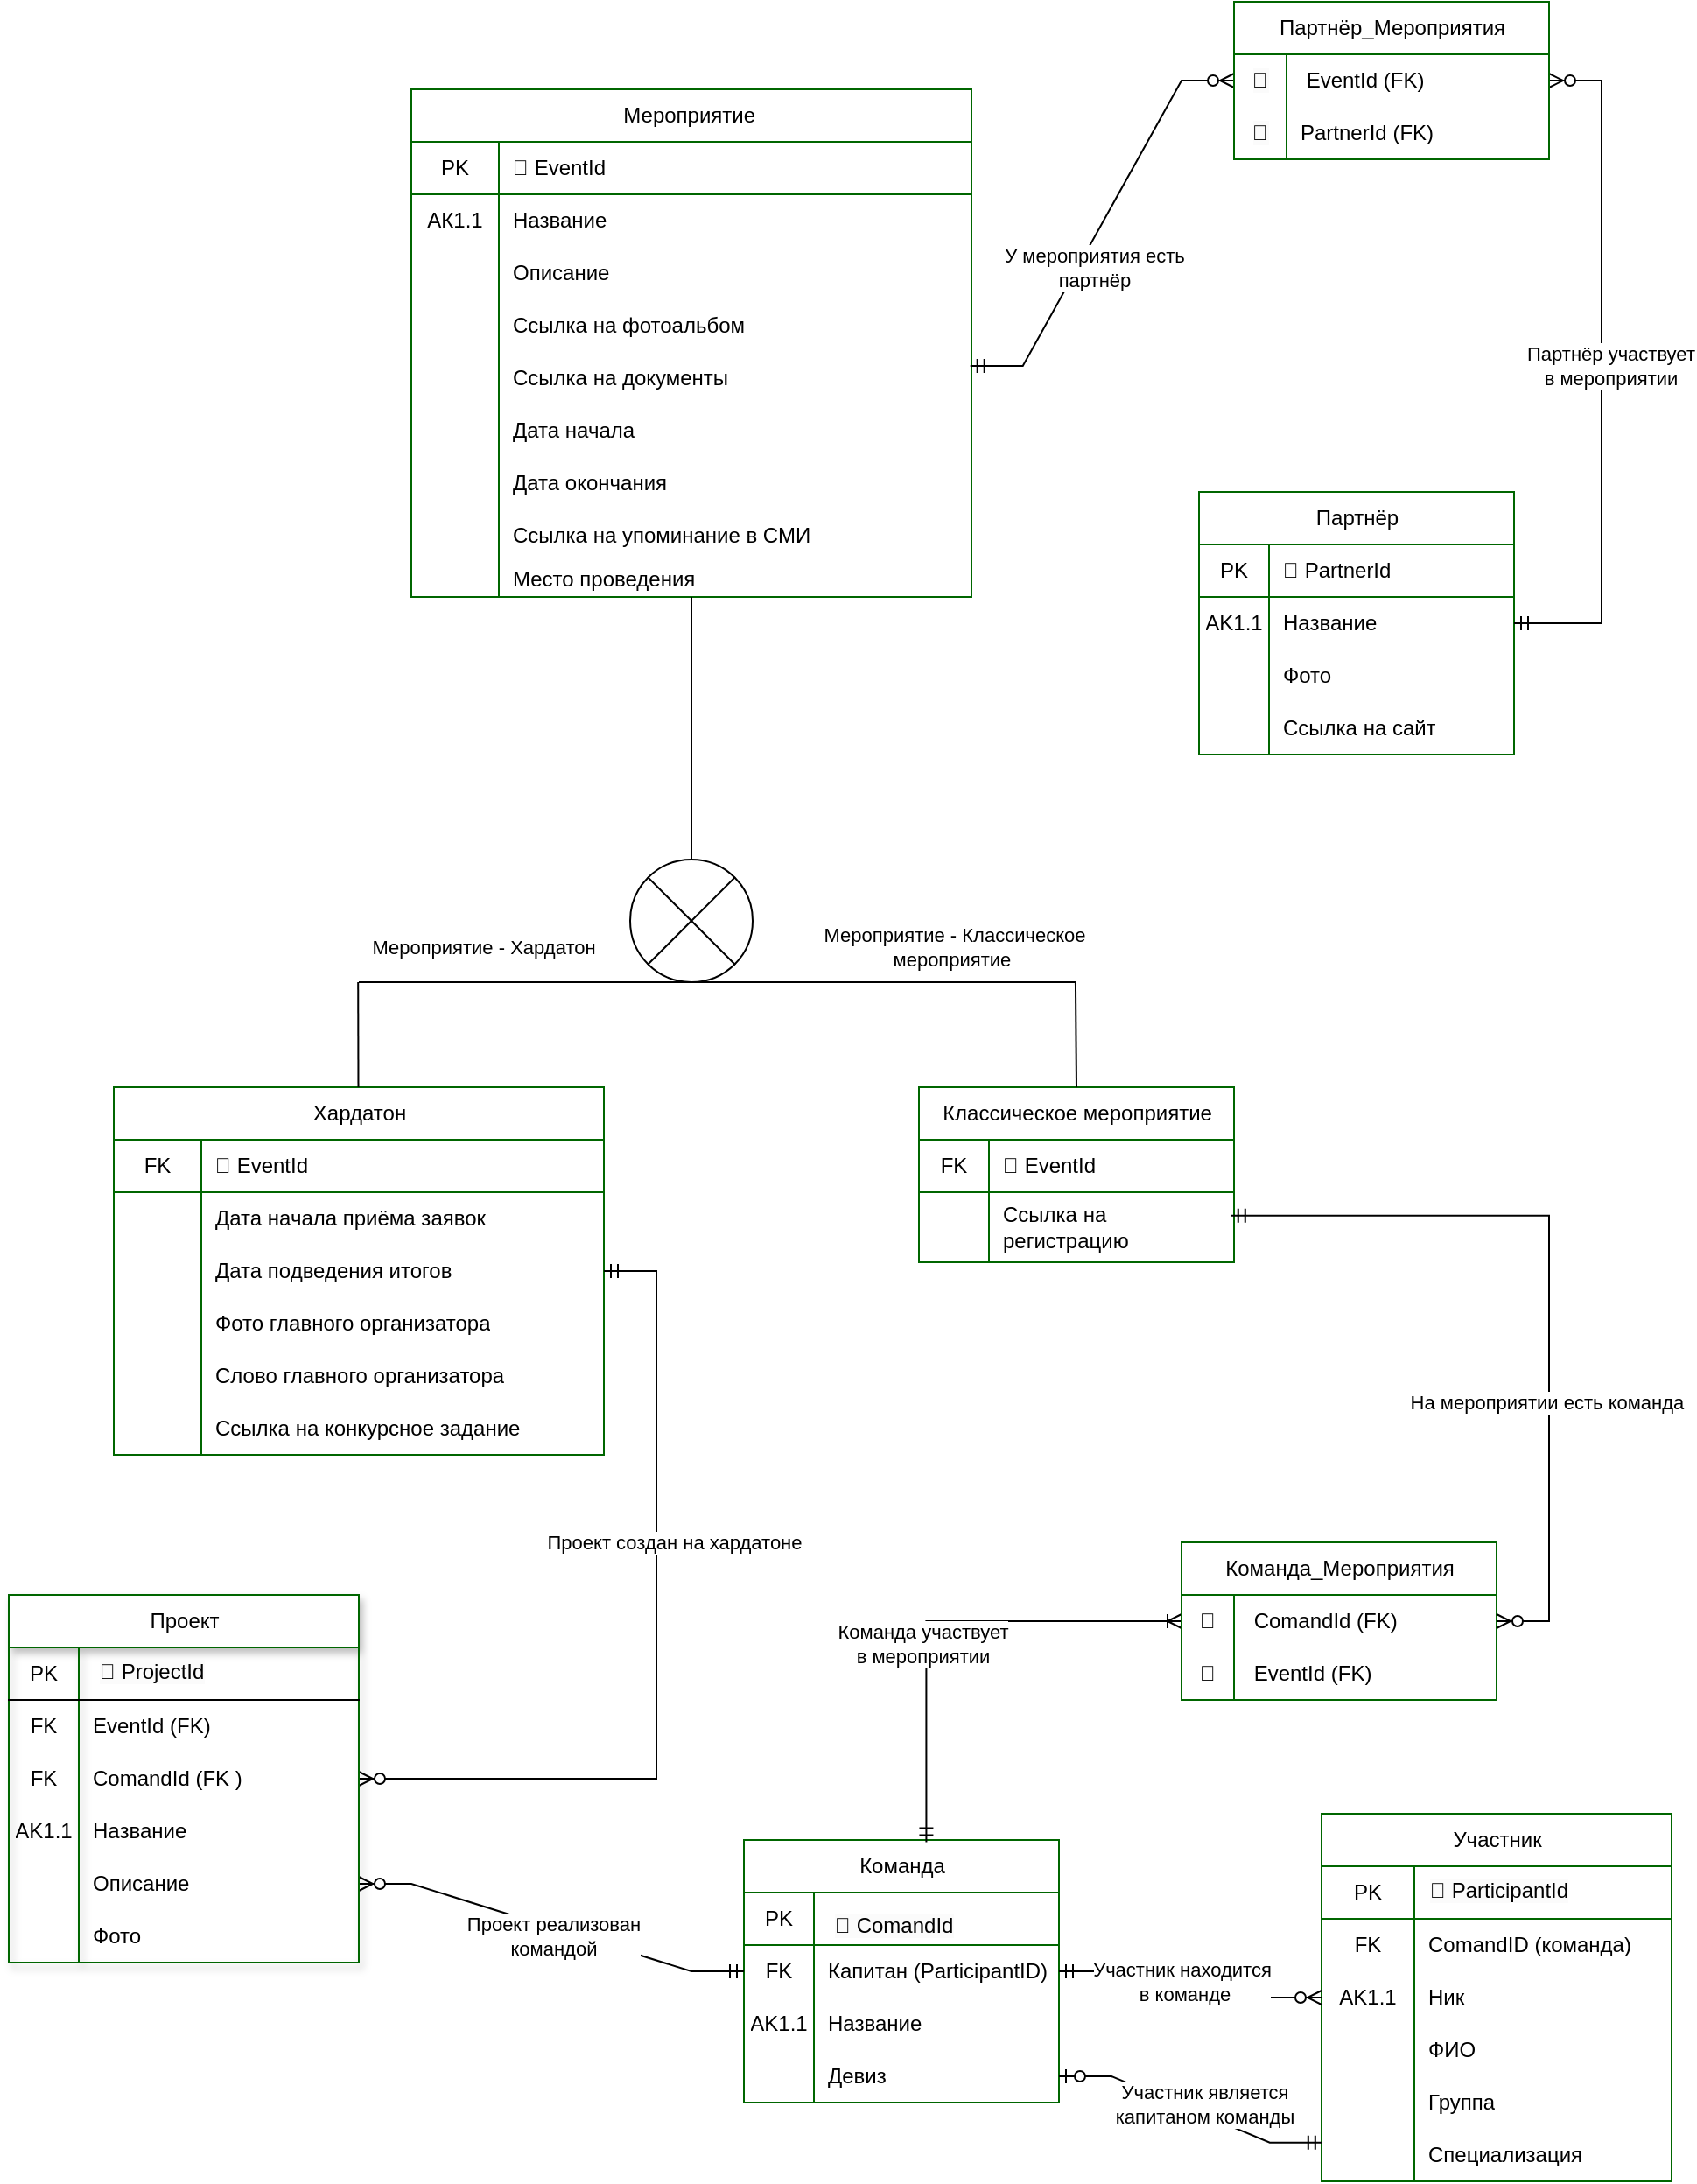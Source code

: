 <mxfile version="22.1.11" type="device">
  <diagram id="aGIFhMdzsM98lvhKbbP2" name="Rel">
    <mxGraphModel dx="1981" dy="1683" grid="1" gridSize="10" guides="1" tooltips="1" connect="1" arrows="1" fold="1" page="1" pageScale="1" pageWidth="827" pageHeight="1169" math="0" shadow="0">
      <root>
        <mxCell id="0" />
        <mxCell id="1" parent="0" />
        <mxCell id="I134rd438eyBnRnEvHKw-1" value="Мероприятие&amp;nbsp;" style="shape=table;startSize=30;container=1;collapsible=1;childLayout=tableLayout;fixedRows=1;rowLines=0;fontStyle=0;align=center;resizeLast=1;html=1;strokeColor=#006600;" parent="1" vertex="1">
          <mxGeometry x="160" y="-440" width="320" height="290" as="geometry">
            <mxRectangle x="190" y="20" width="120" height="30" as="alternateBounds" />
          </mxGeometry>
        </mxCell>
        <mxCell id="I134rd438eyBnRnEvHKw-2" value="" style="shape=tableRow;horizontal=0;startSize=0;swimlaneHead=0;swimlaneBody=0;fillColor=none;collapsible=0;dropTarget=0;points=[[0,0.5],[1,0.5]];portConstraint=eastwest;top=0;left=0;right=0;bottom=1;strokeColor=#006600;fontStyle=0" parent="I134rd438eyBnRnEvHKw-1" vertex="1">
          <mxGeometry y="30" width="320" height="30" as="geometry" />
        </mxCell>
        <mxCell id="I134rd438eyBnRnEvHKw-3" value="&lt;span style=&quot;&quot;&gt;PK&lt;/span&gt;" style="shape=partialRectangle;connectable=0;fillColor=none;top=0;left=0;bottom=0;right=0;fontStyle=0;overflow=hidden;whiteSpace=wrap;html=1;strokeColor=#006600;" parent="I134rd438eyBnRnEvHKw-2" vertex="1">
          <mxGeometry width="50" height="30" as="geometry">
            <mxRectangle width="50" height="30" as="alternateBounds" />
          </mxGeometry>
        </mxCell>
        <mxCell id="I134rd438eyBnRnEvHKw-4" value="" style="shape=partialRectangle;connectable=0;fillColor=none;top=0;left=0;bottom=0;right=0;align=left;spacingLeft=6;fontStyle=4;overflow=hidden;whiteSpace=wrap;html=1;strokeColor=#006600;" parent="I134rd438eyBnRnEvHKw-2" vertex="1">
          <mxGeometry x="50" width="270" height="30" as="geometry">
            <mxRectangle width="270" height="30" as="alternateBounds" />
          </mxGeometry>
        </mxCell>
        <mxCell id="I134rd438eyBnRnEvHKw-5" value="" style="shape=tableRow;horizontal=0;startSize=0;swimlaneHead=0;swimlaneBody=0;fillColor=none;collapsible=0;dropTarget=0;points=[[0,0.5],[1,0.5]];portConstraint=eastwest;top=0;left=0;right=0;bottom=0;strokeColor=#006600;fontStyle=0" parent="I134rd438eyBnRnEvHKw-1" vertex="1">
          <mxGeometry y="60" width="320" height="30" as="geometry" />
        </mxCell>
        <mxCell id="I134rd438eyBnRnEvHKw-6" value="АК1.1" style="shape=partialRectangle;connectable=0;fillColor=none;top=0;left=0;bottom=0;right=0;editable=1;overflow=hidden;whiteSpace=wrap;html=1;strokeColor=#006600;fontStyle=0" parent="I134rd438eyBnRnEvHKw-5" vertex="1">
          <mxGeometry width="50" height="30" as="geometry">
            <mxRectangle width="50" height="30" as="alternateBounds" />
          </mxGeometry>
        </mxCell>
        <mxCell id="I134rd438eyBnRnEvHKw-7" value="Название" style="shape=partialRectangle;connectable=0;fillColor=none;top=0;left=0;bottom=0;right=0;align=left;spacingLeft=6;overflow=hidden;whiteSpace=wrap;html=1;strokeColor=#006600;fontStyle=0" parent="I134rd438eyBnRnEvHKw-5" vertex="1">
          <mxGeometry x="50" width="270" height="30" as="geometry">
            <mxRectangle width="270" height="30" as="alternateBounds" />
          </mxGeometry>
        </mxCell>
        <mxCell id="I134rd438eyBnRnEvHKw-8" value="" style="shape=tableRow;horizontal=0;startSize=0;swimlaneHead=0;swimlaneBody=0;fillColor=none;collapsible=0;dropTarget=0;points=[[0,0.5],[1,0.5]];portConstraint=eastwest;top=0;left=0;right=0;bottom=0;strokeColor=#006600;fontStyle=0" parent="I134rd438eyBnRnEvHKw-1" vertex="1">
          <mxGeometry y="90" width="320" height="30" as="geometry" />
        </mxCell>
        <mxCell id="I134rd438eyBnRnEvHKw-9" value="" style="shape=partialRectangle;connectable=0;fillColor=none;top=0;left=0;bottom=0;right=0;editable=1;overflow=hidden;whiteSpace=wrap;html=1;strokeColor=#006600;fontStyle=0" parent="I134rd438eyBnRnEvHKw-8" vertex="1">
          <mxGeometry width="50" height="30" as="geometry">
            <mxRectangle width="50" height="30" as="alternateBounds" />
          </mxGeometry>
        </mxCell>
        <mxCell id="I134rd438eyBnRnEvHKw-10" value="Описание" style="shape=partialRectangle;connectable=0;fillColor=none;top=0;left=0;bottom=0;right=0;align=left;spacingLeft=6;overflow=hidden;whiteSpace=wrap;html=1;strokeColor=#006600;fontStyle=0" parent="I134rd438eyBnRnEvHKw-8" vertex="1">
          <mxGeometry x="50" width="270" height="30" as="geometry">
            <mxRectangle width="270" height="30" as="alternateBounds" />
          </mxGeometry>
        </mxCell>
        <mxCell id="I134rd438eyBnRnEvHKw-11" value="" style="shape=tableRow;horizontal=0;startSize=0;swimlaneHead=0;swimlaneBody=0;fillColor=none;collapsible=0;dropTarget=0;points=[[0,0.5],[1,0.5]];portConstraint=eastwest;top=0;left=0;right=0;bottom=0;strokeColor=#006600;fontStyle=0" parent="I134rd438eyBnRnEvHKw-1" vertex="1">
          <mxGeometry y="120" width="320" height="30" as="geometry" />
        </mxCell>
        <mxCell id="I134rd438eyBnRnEvHKw-12" value="" style="shape=partialRectangle;connectable=0;fillColor=none;top=0;left=0;bottom=0;right=0;editable=1;overflow=hidden;whiteSpace=wrap;html=1;strokeColor=#006600;fontStyle=0" parent="I134rd438eyBnRnEvHKw-11" vertex="1">
          <mxGeometry width="50" height="30" as="geometry">
            <mxRectangle width="50" height="30" as="alternateBounds" />
          </mxGeometry>
        </mxCell>
        <mxCell id="I134rd438eyBnRnEvHKw-13" value="Ссылка на фотоальбом" style="shape=partialRectangle;connectable=0;fillColor=none;top=0;left=0;bottom=0;right=0;align=left;spacingLeft=6;overflow=hidden;whiteSpace=wrap;html=1;strokeColor=#006600;fontStyle=0" parent="I134rd438eyBnRnEvHKw-11" vertex="1">
          <mxGeometry x="50" width="270" height="30" as="geometry">
            <mxRectangle width="270" height="30" as="alternateBounds" />
          </mxGeometry>
        </mxCell>
        <mxCell id="I134rd438eyBnRnEvHKw-93" value="" style="shape=tableRow;horizontal=0;startSize=0;swimlaneHead=0;swimlaneBody=0;fillColor=none;collapsible=0;dropTarget=0;points=[[0,0.5],[1,0.5]];portConstraint=eastwest;top=0;left=0;right=0;bottom=0;strokeColor=#006600;fontStyle=0" parent="I134rd438eyBnRnEvHKw-1" vertex="1">
          <mxGeometry y="150" width="320" height="30" as="geometry" />
        </mxCell>
        <mxCell id="I134rd438eyBnRnEvHKw-94" value="" style="shape=partialRectangle;connectable=0;fillColor=none;top=0;left=0;bottom=0;right=0;editable=1;overflow=hidden;whiteSpace=wrap;html=1;strokeColor=#006600;fontStyle=0" parent="I134rd438eyBnRnEvHKw-93" vertex="1">
          <mxGeometry width="50" height="30" as="geometry">
            <mxRectangle width="50" height="30" as="alternateBounds" />
          </mxGeometry>
        </mxCell>
        <mxCell id="I134rd438eyBnRnEvHKw-95" value="Ссылка на документы" style="shape=partialRectangle;connectable=0;fillColor=none;top=0;left=0;bottom=0;right=0;align=left;spacingLeft=6;overflow=hidden;whiteSpace=wrap;html=1;strokeColor=#006600;fontStyle=0" parent="I134rd438eyBnRnEvHKw-93" vertex="1">
          <mxGeometry x="50" width="270" height="30" as="geometry">
            <mxRectangle width="270" height="30" as="alternateBounds" />
          </mxGeometry>
        </mxCell>
        <mxCell id="I134rd438eyBnRnEvHKw-96" value="" style="shape=tableRow;horizontal=0;startSize=0;swimlaneHead=0;swimlaneBody=0;fillColor=none;collapsible=0;dropTarget=0;points=[[0,0.5],[1,0.5]];portConstraint=eastwest;top=0;left=0;right=0;bottom=0;strokeColor=#006600;fontStyle=0" parent="I134rd438eyBnRnEvHKw-1" vertex="1">
          <mxGeometry y="180" width="320" height="30" as="geometry" />
        </mxCell>
        <mxCell id="I134rd438eyBnRnEvHKw-97" value="" style="shape=partialRectangle;connectable=0;fillColor=none;top=0;left=0;bottom=0;right=0;editable=1;overflow=hidden;whiteSpace=wrap;html=1;strokeColor=#006600;fontStyle=0" parent="I134rd438eyBnRnEvHKw-96" vertex="1">
          <mxGeometry width="50" height="30" as="geometry">
            <mxRectangle width="50" height="30" as="alternateBounds" />
          </mxGeometry>
        </mxCell>
        <mxCell id="I134rd438eyBnRnEvHKw-98" value="Дата начала" style="shape=partialRectangle;connectable=0;fillColor=none;top=0;left=0;bottom=0;right=0;align=left;spacingLeft=6;overflow=hidden;whiteSpace=wrap;html=1;strokeColor=#006600;fontStyle=0" parent="I134rd438eyBnRnEvHKw-96" vertex="1">
          <mxGeometry x="50" width="270" height="30" as="geometry">
            <mxRectangle width="270" height="30" as="alternateBounds" />
          </mxGeometry>
        </mxCell>
        <mxCell id="I134rd438eyBnRnEvHKw-137" value="" style="shape=tableRow;horizontal=0;startSize=0;swimlaneHead=0;swimlaneBody=0;fillColor=none;collapsible=0;dropTarget=0;points=[[0,0.5],[1,0.5]];portConstraint=eastwest;top=0;left=0;right=0;bottom=0;strokeColor=#006600;fontStyle=0" parent="I134rd438eyBnRnEvHKw-1" vertex="1">
          <mxGeometry y="210" width="320" height="30" as="geometry" />
        </mxCell>
        <mxCell id="I134rd438eyBnRnEvHKw-138" value="" style="shape=partialRectangle;connectable=0;fillColor=none;top=0;left=0;bottom=0;right=0;editable=1;overflow=hidden;whiteSpace=wrap;html=1;strokeColor=#006600;fontStyle=0" parent="I134rd438eyBnRnEvHKw-137" vertex="1">
          <mxGeometry width="50" height="30" as="geometry">
            <mxRectangle width="50" height="30" as="alternateBounds" />
          </mxGeometry>
        </mxCell>
        <mxCell id="I134rd438eyBnRnEvHKw-139" value="Дата окончания" style="shape=partialRectangle;connectable=0;fillColor=none;top=0;left=0;bottom=0;right=0;align=left;spacingLeft=6;overflow=hidden;whiteSpace=wrap;html=1;strokeColor=#006600;fontStyle=0" parent="I134rd438eyBnRnEvHKw-137" vertex="1">
          <mxGeometry x="50" width="270" height="30" as="geometry">
            <mxRectangle width="270" height="30" as="alternateBounds" />
          </mxGeometry>
        </mxCell>
        <mxCell id="I134rd438eyBnRnEvHKw-140" value="" style="shape=tableRow;horizontal=0;startSize=0;swimlaneHead=0;swimlaneBody=0;fillColor=none;collapsible=0;dropTarget=0;points=[[0,0.5],[1,0.5]];portConstraint=eastwest;top=0;left=0;right=0;bottom=0;strokeColor=#006600;fontStyle=0" parent="I134rd438eyBnRnEvHKw-1" vertex="1">
          <mxGeometry y="240" width="320" height="30" as="geometry" />
        </mxCell>
        <mxCell id="I134rd438eyBnRnEvHKw-141" value="" style="shape=partialRectangle;connectable=0;fillColor=none;top=0;left=0;bottom=0;right=0;editable=1;overflow=hidden;whiteSpace=wrap;html=1;strokeColor=#006600;fontStyle=0" parent="I134rd438eyBnRnEvHKw-140" vertex="1">
          <mxGeometry width="50" height="30" as="geometry">
            <mxRectangle width="50" height="30" as="alternateBounds" />
          </mxGeometry>
        </mxCell>
        <mxCell id="I134rd438eyBnRnEvHKw-142" value="Ссылка на упоминание в СМИ" style="shape=partialRectangle;connectable=0;fillColor=none;top=0;left=0;bottom=0;right=0;align=left;spacingLeft=6;overflow=hidden;whiteSpace=wrap;html=1;strokeColor=#006600;fontStyle=0" parent="I134rd438eyBnRnEvHKw-140" vertex="1">
          <mxGeometry x="50" width="270" height="30" as="geometry">
            <mxRectangle width="270" height="30" as="alternateBounds" />
          </mxGeometry>
        </mxCell>
        <mxCell id="I134rd438eyBnRnEvHKw-143" value="" style="shape=tableRow;horizontal=0;startSize=0;swimlaneHead=0;swimlaneBody=0;fillColor=none;collapsible=0;dropTarget=0;points=[[0,0.5],[1,0.5]];portConstraint=eastwest;top=0;left=0;right=0;bottom=0;strokeColor=#006600;fontStyle=0" parent="I134rd438eyBnRnEvHKw-1" vertex="1">
          <mxGeometry y="270" width="320" height="20" as="geometry" />
        </mxCell>
        <mxCell id="I134rd438eyBnRnEvHKw-144" value="" style="shape=partialRectangle;connectable=0;fillColor=none;top=0;left=0;bottom=0;right=0;editable=1;overflow=hidden;whiteSpace=wrap;html=1;strokeColor=#006600;fontStyle=0" parent="I134rd438eyBnRnEvHKw-143" vertex="1">
          <mxGeometry width="50" height="20" as="geometry">
            <mxRectangle width="50" height="20" as="alternateBounds" />
          </mxGeometry>
        </mxCell>
        <mxCell id="I134rd438eyBnRnEvHKw-145" value="Место проведения" style="shape=partialRectangle;connectable=0;fillColor=none;top=0;left=0;bottom=0;right=0;align=left;spacingLeft=6;overflow=hidden;whiteSpace=wrap;html=1;strokeColor=#006600;fontStyle=0" parent="I134rd438eyBnRnEvHKw-143" vertex="1">
          <mxGeometry x="50" width="270" height="20" as="geometry">
            <mxRectangle width="270" height="20" as="alternateBounds" />
          </mxGeometry>
        </mxCell>
        <mxCell id="I134rd438eyBnRnEvHKw-14" value="Партнёр" style="shape=table;startSize=30;container=1;collapsible=1;childLayout=tableLayout;fixedRows=1;rowLines=0;fontStyle=0;align=center;resizeLast=1;html=1;strokeColor=#006600;" parent="1" vertex="1">
          <mxGeometry x="610" y="-210" width="180" height="150" as="geometry" />
        </mxCell>
        <mxCell id="I134rd438eyBnRnEvHKw-15" value="" style="shape=tableRow;horizontal=0;startSize=0;swimlaneHead=0;swimlaneBody=0;fillColor=none;collapsible=0;dropTarget=0;points=[[0,0.5],[1,0.5]];portConstraint=eastwest;top=0;left=0;right=0;bottom=1;strokeColor=#006600;fontStyle=0" parent="I134rd438eyBnRnEvHKw-14" vertex="1">
          <mxGeometry y="30" width="180" height="30" as="geometry" />
        </mxCell>
        <mxCell id="I134rd438eyBnRnEvHKw-16" value="PK" style="shape=partialRectangle;connectable=0;fillColor=none;top=0;left=0;bottom=0;right=0;fontStyle=0;overflow=hidden;whiteSpace=wrap;html=1;strokeColor=#006600;" parent="I134rd438eyBnRnEvHKw-15" vertex="1">
          <mxGeometry width="40" height="30" as="geometry">
            <mxRectangle width="40" height="30" as="alternateBounds" />
          </mxGeometry>
        </mxCell>
        <mxCell id="I134rd438eyBnRnEvHKw-17" value="" style="shape=partialRectangle;connectable=0;fillColor=none;top=0;left=0;bottom=0;right=0;align=left;spacingLeft=6;fontStyle=4;overflow=hidden;whiteSpace=wrap;html=1;strokeColor=#006600;" parent="I134rd438eyBnRnEvHKw-15" vertex="1">
          <mxGeometry x="40" width="140" height="30" as="geometry">
            <mxRectangle width="140" height="30" as="alternateBounds" />
          </mxGeometry>
        </mxCell>
        <mxCell id="I134rd438eyBnRnEvHKw-18" value="" style="shape=tableRow;horizontal=0;startSize=0;swimlaneHead=0;swimlaneBody=0;fillColor=none;collapsible=0;dropTarget=0;points=[[0,0.5],[1,0.5]];portConstraint=eastwest;top=0;left=0;right=0;bottom=0;strokeColor=#006600;fontStyle=0" parent="I134rd438eyBnRnEvHKw-14" vertex="1">
          <mxGeometry y="60" width="180" height="30" as="geometry" />
        </mxCell>
        <mxCell id="I134rd438eyBnRnEvHKw-19" value="AK1.1" style="shape=partialRectangle;connectable=0;fillColor=none;top=0;left=0;bottom=0;right=0;editable=1;overflow=hidden;whiteSpace=wrap;html=1;strokeColor=#006600;fontStyle=0" parent="I134rd438eyBnRnEvHKw-18" vertex="1">
          <mxGeometry width="40" height="30" as="geometry">
            <mxRectangle width="40" height="30" as="alternateBounds" />
          </mxGeometry>
        </mxCell>
        <mxCell id="I134rd438eyBnRnEvHKw-20" value="Название" style="shape=partialRectangle;connectable=0;fillColor=none;top=0;left=0;bottom=0;right=0;align=left;spacingLeft=6;overflow=hidden;whiteSpace=wrap;html=1;strokeColor=#006600;fontStyle=0" parent="I134rd438eyBnRnEvHKw-18" vertex="1">
          <mxGeometry x="40" width="140" height="30" as="geometry">
            <mxRectangle width="140" height="30" as="alternateBounds" />
          </mxGeometry>
        </mxCell>
        <mxCell id="I134rd438eyBnRnEvHKw-21" value="" style="shape=tableRow;horizontal=0;startSize=0;swimlaneHead=0;swimlaneBody=0;fillColor=none;collapsible=0;dropTarget=0;points=[[0,0.5],[1,0.5]];portConstraint=eastwest;top=0;left=0;right=0;bottom=0;strokeColor=#006600;fontStyle=0" parent="I134rd438eyBnRnEvHKw-14" vertex="1">
          <mxGeometry y="90" width="180" height="30" as="geometry" />
        </mxCell>
        <mxCell id="I134rd438eyBnRnEvHKw-22" value="" style="shape=partialRectangle;connectable=0;fillColor=none;top=0;left=0;bottom=0;right=0;editable=1;overflow=hidden;whiteSpace=wrap;html=1;strokeColor=#006600;fontStyle=0" parent="I134rd438eyBnRnEvHKw-21" vertex="1">
          <mxGeometry width="40" height="30" as="geometry">
            <mxRectangle width="40" height="30" as="alternateBounds" />
          </mxGeometry>
        </mxCell>
        <mxCell id="I134rd438eyBnRnEvHKw-23" value="Фото" style="shape=partialRectangle;connectable=0;fillColor=none;top=0;left=0;bottom=0;right=0;align=left;spacingLeft=6;overflow=hidden;whiteSpace=wrap;html=1;strokeColor=#006600;fontStyle=0" parent="I134rd438eyBnRnEvHKw-21" vertex="1">
          <mxGeometry x="40" width="140" height="30" as="geometry">
            <mxRectangle width="140" height="30" as="alternateBounds" />
          </mxGeometry>
        </mxCell>
        <mxCell id="I134rd438eyBnRnEvHKw-24" value="" style="shape=tableRow;horizontal=0;startSize=0;swimlaneHead=0;swimlaneBody=0;fillColor=none;collapsible=0;dropTarget=0;points=[[0,0.5],[1,0.5]];portConstraint=eastwest;top=0;left=0;right=0;bottom=0;strokeColor=#006600;fontStyle=0" parent="I134rd438eyBnRnEvHKw-14" vertex="1">
          <mxGeometry y="120" width="180" height="30" as="geometry" />
        </mxCell>
        <mxCell id="I134rd438eyBnRnEvHKw-25" value="" style="shape=partialRectangle;connectable=0;fillColor=none;top=0;left=0;bottom=0;right=0;editable=1;overflow=hidden;whiteSpace=wrap;html=1;strokeColor=#006600;fontStyle=0" parent="I134rd438eyBnRnEvHKw-24" vertex="1">
          <mxGeometry width="40" height="30" as="geometry">
            <mxRectangle width="40" height="30" as="alternateBounds" />
          </mxGeometry>
        </mxCell>
        <mxCell id="I134rd438eyBnRnEvHKw-26" value="Ссылка на сайт" style="shape=partialRectangle;connectable=0;fillColor=none;top=0;left=0;bottom=0;right=0;align=left;spacingLeft=6;overflow=hidden;whiteSpace=wrap;html=1;strokeColor=#006600;fontStyle=0" parent="I134rd438eyBnRnEvHKw-24" vertex="1">
          <mxGeometry x="40" width="140" height="30" as="geometry">
            <mxRectangle width="140" height="30" as="alternateBounds" />
          </mxGeometry>
        </mxCell>
        <mxCell id="I134rd438eyBnRnEvHKw-27" value="Хардатон" style="shape=table;startSize=30;container=1;collapsible=1;childLayout=tableLayout;fixedRows=1;rowLines=0;fontStyle=0;align=center;resizeLast=1;html=1;strokeColor=#006600;" parent="1" vertex="1">
          <mxGeometry x="-10" y="130" width="280" height="210" as="geometry" />
        </mxCell>
        <mxCell id="I134rd438eyBnRnEvHKw-28" value="" style="shape=tableRow;horizontal=0;startSize=0;swimlaneHead=0;swimlaneBody=0;fillColor=none;collapsible=0;dropTarget=0;points=[[0,0.5],[1,0.5]];portConstraint=eastwest;top=0;left=0;right=0;bottom=1;strokeColor=#006600;fontStyle=0" parent="I134rd438eyBnRnEvHKw-27" vertex="1">
          <mxGeometry y="30" width="280" height="30" as="geometry" />
        </mxCell>
        <mxCell id="I134rd438eyBnRnEvHKw-29" value="FK" style="shape=partialRectangle;connectable=0;fillColor=none;top=0;left=0;bottom=0;right=0;fontStyle=0;overflow=hidden;whiteSpace=wrap;html=1;strokeColor=#006600;" parent="I134rd438eyBnRnEvHKw-28" vertex="1">
          <mxGeometry width="50" height="30" as="geometry">
            <mxRectangle width="50" height="30" as="alternateBounds" />
          </mxGeometry>
        </mxCell>
        <mxCell id="I134rd438eyBnRnEvHKw-30" value="" style="shape=partialRectangle;connectable=0;fillColor=none;top=0;left=0;bottom=0;right=0;align=left;spacingLeft=6;fontStyle=4;overflow=hidden;whiteSpace=wrap;html=1;strokeColor=#006600;" parent="I134rd438eyBnRnEvHKw-28" vertex="1">
          <mxGeometry x="50" width="230" height="30" as="geometry">
            <mxRectangle width="230" height="30" as="alternateBounds" />
          </mxGeometry>
        </mxCell>
        <mxCell id="I134rd438eyBnRnEvHKw-34" value="" style="shape=tableRow;horizontal=0;startSize=0;swimlaneHead=0;swimlaneBody=0;fillColor=none;collapsible=0;dropTarget=0;points=[[0,0.5],[1,0.5]];portConstraint=eastwest;top=0;left=0;right=0;bottom=0;strokeColor=#006600;fontStyle=0" parent="I134rd438eyBnRnEvHKw-27" vertex="1">
          <mxGeometry y="60" width="280" height="30" as="geometry" />
        </mxCell>
        <mxCell id="I134rd438eyBnRnEvHKw-35" value="" style="shape=partialRectangle;connectable=0;fillColor=none;top=0;left=0;bottom=0;right=0;editable=1;overflow=hidden;whiteSpace=wrap;html=1;strokeColor=#006600;fontStyle=0" parent="I134rd438eyBnRnEvHKw-34" vertex="1">
          <mxGeometry width="50" height="30" as="geometry">
            <mxRectangle width="50" height="30" as="alternateBounds" />
          </mxGeometry>
        </mxCell>
        <mxCell id="I134rd438eyBnRnEvHKw-36" value="Дата начала приёма заявок" style="shape=partialRectangle;connectable=0;fillColor=none;top=0;left=0;bottom=0;right=0;align=left;spacingLeft=6;overflow=hidden;whiteSpace=wrap;html=1;strokeColor=#006600;fontStyle=0" parent="I134rd438eyBnRnEvHKw-34" vertex="1">
          <mxGeometry x="50" width="230" height="30" as="geometry">
            <mxRectangle width="230" height="30" as="alternateBounds" />
          </mxGeometry>
        </mxCell>
        <mxCell id="I134rd438eyBnRnEvHKw-37" value="" style="shape=tableRow;horizontal=0;startSize=0;swimlaneHead=0;swimlaneBody=0;fillColor=none;collapsible=0;dropTarget=0;points=[[0,0.5],[1,0.5]];portConstraint=eastwest;top=0;left=0;right=0;bottom=0;strokeColor=#006600;fontStyle=0" parent="I134rd438eyBnRnEvHKw-27" vertex="1">
          <mxGeometry y="90" width="280" height="30" as="geometry" />
        </mxCell>
        <mxCell id="I134rd438eyBnRnEvHKw-38" value="" style="shape=partialRectangle;connectable=0;fillColor=none;top=0;left=0;bottom=0;right=0;editable=1;overflow=hidden;whiteSpace=wrap;html=1;strokeColor=#006600;fontStyle=0" parent="I134rd438eyBnRnEvHKw-37" vertex="1">
          <mxGeometry width="50" height="30" as="geometry">
            <mxRectangle width="50" height="30" as="alternateBounds" />
          </mxGeometry>
        </mxCell>
        <mxCell id="I134rd438eyBnRnEvHKw-39" value="Дата подведения итогов" style="shape=partialRectangle;connectable=0;fillColor=none;top=0;left=0;bottom=0;right=0;align=left;spacingLeft=6;overflow=hidden;whiteSpace=wrap;html=1;strokeColor=#006600;fontStyle=0" parent="I134rd438eyBnRnEvHKw-37" vertex="1">
          <mxGeometry x="50" width="230" height="30" as="geometry">
            <mxRectangle width="230" height="30" as="alternateBounds" />
          </mxGeometry>
        </mxCell>
        <mxCell id="I134rd438eyBnRnEvHKw-146" value="" style="shape=tableRow;horizontal=0;startSize=0;swimlaneHead=0;swimlaneBody=0;fillColor=none;collapsible=0;dropTarget=0;points=[[0,0.5],[1,0.5]];portConstraint=eastwest;top=0;left=0;right=0;bottom=0;strokeColor=#006600;fontStyle=0" parent="I134rd438eyBnRnEvHKw-27" vertex="1">
          <mxGeometry y="120" width="280" height="30" as="geometry" />
        </mxCell>
        <mxCell id="I134rd438eyBnRnEvHKw-147" value="" style="shape=partialRectangle;connectable=0;fillColor=none;top=0;left=0;bottom=0;right=0;editable=1;overflow=hidden;whiteSpace=wrap;html=1;strokeColor=#006600;fontStyle=0" parent="I134rd438eyBnRnEvHKw-146" vertex="1">
          <mxGeometry width="50" height="30" as="geometry">
            <mxRectangle width="50" height="30" as="alternateBounds" />
          </mxGeometry>
        </mxCell>
        <mxCell id="I134rd438eyBnRnEvHKw-148" value="Фото главного организатора" style="shape=partialRectangle;connectable=0;fillColor=none;top=0;left=0;bottom=0;right=0;align=left;spacingLeft=6;overflow=hidden;whiteSpace=wrap;html=1;strokeColor=#006600;fontStyle=0" parent="I134rd438eyBnRnEvHKw-146" vertex="1">
          <mxGeometry x="50" width="230" height="30" as="geometry">
            <mxRectangle width="230" height="30" as="alternateBounds" />
          </mxGeometry>
        </mxCell>
        <mxCell id="I134rd438eyBnRnEvHKw-149" value="" style="shape=tableRow;horizontal=0;startSize=0;swimlaneHead=0;swimlaneBody=0;fillColor=none;collapsible=0;dropTarget=0;points=[[0,0.5],[1,0.5]];portConstraint=eastwest;top=0;left=0;right=0;bottom=0;strokeColor=#006600;fontStyle=0" parent="I134rd438eyBnRnEvHKw-27" vertex="1">
          <mxGeometry y="150" width="280" height="30" as="geometry" />
        </mxCell>
        <mxCell id="I134rd438eyBnRnEvHKw-150" value="" style="shape=partialRectangle;connectable=0;fillColor=none;top=0;left=0;bottom=0;right=0;editable=1;overflow=hidden;whiteSpace=wrap;html=1;strokeColor=#006600;fontStyle=0" parent="I134rd438eyBnRnEvHKw-149" vertex="1">
          <mxGeometry width="50" height="30" as="geometry">
            <mxRectangle width="50" height="30" as="alternateBounds" />
          </mxGeometry>
        </mxCell>
        <mxCell id="I134rd438eyBnRnEvHKw-151" value="Слово главного организатора" style="shape=partialRectangle;connectable=0;fillColor=none;top=0;left=0;bottom=0;right=0;align=left;spacingLeft=6;overflow=hidden;whiteSpace=wrap;html=1;strokeColor=#006600;fontStyle=0" parent="I134rd438eyBnRnEvHKw-149" vertex="1">
          <mxGeometry x="50" width="230" height="30" as="geometry">
            <mxRectangle width="230" height="30" as="alternateBounds" />
          </mxGeometry>
        </mxCell>
        <mxCell id="I134rd438eyBnRnEvHKw-171" value="" style="shape=tableRow;horizontal=0;startSize=0;swimlaneHead=0;swimlaneBody=0;fillColor=none;collapsible=0;dropTarget=0;points=[[0,0.5],[1,0.5]];portConstraint=eastwest;top=0;left=0;right=0;bottom=0;strokeColor=#006600;fontStyle=0" parent="I134rd438eyBnRnEvHKw-27" vertex="1">
          <mxGeometry y="180" width="280" height="30" as="geometry" />
        </mxCell>
        <mxCell id="I134rd438eyBnRnEvHKw-172" value="" style="shape=partialRectangle;connectable=0;fillColor=none;top=0;left=0;bottom=0;right=0;editable=1;overflow=hidden;whiteSpace=wrap;html=1;strokeColor=#006600;fontStyle=0" parent="I134rd438eyBnRnEvHKw-171" vertex="1">
          <mxGeometry width="50" height="30" as="geometry">
            <mxRectangle width="50" height="30" as="alternateBounds" />
          </mxGeometry>
        </mxCell>
        <mxCell id="I134rd438eyBnRnEvHKw-173" value="Ссылка на конкурсное задание&amp;nbsp;" style="shape=partialRectangle;connectable=0;fillColor=none;top=0;left=0;bottom=0;right=0;align=left;spacingLeft=6;overflow=hidden;whiteSpace=wrap;html=1;strokeColor=#006600;fontStyle=0" parent="I134rd438eyBnRnEvHKw-171" vertex="1">
          <mxGeometry x="50" width="230" height="30" as="geometry">
            <mxRectangle width="230" height="30" as="alternateBounds" />
          </mxGeometry>
        </mxCell>
        <mxCell id="I134rd438eyBnRnEvHKw-53" value="Команда" style="shape=table;startSize=30;container=1;collapsible=1;childLayout=tableLayout;fixedRows=1;rowLines=0;fontStyle=0;align=center;resizeLast=1;html=1;strokeColor=#006600;" parent="1" vertex="1">
          <mxGeometry x="350" y="560" width="180" height="150" as="geometry" />
        </mxCell>
        <mxCell id="I134rd438eyBnRnEvHKw-54" value="" style="shape=tableRow;horizontal=0;startSize=0;swimlaneHead=0;swimlaneBody=0;fillColor=none;collapsible=0;dropTarget=0;points=[[0,0.5],[1,0.5]];portConstraint=eastwest;top=0;left=0;right=0;bottom=1;strokeColor=#006600;fontStyle=0" parent="I134rd438eyBnRnEvHKw-53" vertex="1">
          <mxGeometry y="30" width="180" height="30" as="geometry" />
        </mxCell>
        <mxCell id="I134rd438eyBnRnEvHKw-55" value="PK" style="shape=partialRectangle;connectable=0;fillColor=none;top=0;left=0;bottom=0;right=0;fontStyle=0;overflow=hidden;whiteSpace=wrap;html=1;strokeColor=#006600;" parent="I134rd438eyBnRnEvHKw-54" vertex="1">
          <mxGeometry width="40" height="30" as="geometry">
            <mxRectangle width="40" height="30" as="alternateBounds" />
          </mxGeometry>
        </mxCell>
        <mxCell id="I134rd438eyBnRnEvHKw-56" value="" style="shape=partialRectangle;connectable=0;fillColor=none;top=0;left=0;bottom=0;right=0;align=left;spacingLeft=6;fontStyle=4;overflow=hidden;whiteSpace=wrap;html=1;strokeColor=#006600;" parent="I134rd438eyBnRnEvHKw-54" vertex="1">
          <mxGeometry x="40" width="140" height="30" as="geometry">
            <mxRectangle width="140" height="30" as="alternateBounds" />
          </mxGeometry>
        </mxCell>
        <mxCell id="I134rd438eyBnRnEvHKw-60" value="" style="shape=tableRow;horizontal=0;startSize=0;swimlaneHead=0;swimlaneBody=0;fillColor=none;collapsible=0;dropTarget=0;points=[[0,0.5],[1,0.5]];portConstraint=eastwest;top=0;left=0;right=0;bottom=0;strokeColor=#006600;fontStyle=0" parent="I134rd438eyBnRnEvHKw-53" vertex="1">
          <mxGeometry y="60" width="180" height="30" as="geometry" />
        </mxCell>
        <mxCell id="I134rd438eyBnRnEvHKw-61" value="&lt;span&gt;FK&lt;/span&gt;" style="shape=partialRectangle;connectable=0;fillColor=none;top=0;left=0;bottom=0;right=0;editable=1;overflow=hidden;whiteSpace=wrap;html=1;strokeColor=#006600;fontStyle=0" parent="I134rd438eyBnRnEvHKw-60" vertex="1">
          <mxGeometry width="40" height="30" as="geometry">
            <mxRectangle width="40" height="30" as="alternateBounds" />
          </mxGeometry>
        </mxCell>
        <mxCell id="I134rd438eyBnRnEvHKw-62" value="Капитан (ParticipantID)" style="shape=partialRectangle;connectable=0;fillColor=none;top=0;left=0;bottom=0;right=0;align=left;spacingLeft=6;overflow=hidden;whiteSpace=wrap;html=1;strokeColor=#006600;fontStyle=0" parent="I134rd438eyBnRnEvHKw-60" vertex="1">
          <mxGeometry x="40" width="140" height="30" as="geometry">
            <mxRectangle width="140" height="30" as="alternateBounds" />
          </mxGeometry>
        </mxCell>
        <mxCell id="I134rd438eyBnRnEvHKw-57" value="" style="shape=tableRow;horizontal=0;startSize=0;swimlaneHead=0;swimlaneBody=0;fillColor=none;collapsible=0;dropTarget=0;points=[[0,0.5],[1,0.5]];portConstraint=eastwest;top=0;left=0;right=0;bottom=0;strokeColor=#006600;fontStyle=0" parent="I134rd438eyBnRnEvHKw-53" vertex="1">
          <mxGeometry y="90" width="180" height="30" as="geometry" />
        </mxCell>
        <mxCell id="I134rd438eyBnRnEvHKw-58" value="AK1.1" style="shape=partialRectangle;connectable=0;fillColor=none;top=0;left=0;bottom=0;right=0;editable=1;overflow=hidden;whiteSpace=wrap;html=1;strokeColor=#006600;fontStyle=0" parent="I134rd438eyBnRnEvHKw-57" vertex="1">
          <mxGeometry width="40" height="30" as="geometry">
            <mxRectangle width="40" height="30" as="alternateBounds" />
          </mxGeometry>
        </mxCell>
        <mxCell id="I134rd438eyBnRnEvHKw-59" value="Название" style="shape=partialRectangle;connectable=0;fillColor=none;top=0;left=0;bottom=0;right=0;align=left;spacingLeft=6;overflow=hidden;whiteSpace=wrap;html=1;strokeColor=#006600;fontStyle=0" parent="I134rd438eyBnRnEvHKw-57" vertex="1">
          <mxGeometry x="40" width="140" height="30" as="geometry">
            <mxRectangle width="140" height="30" as="alternateBounds" />
          </mxGeometry>
        </mxCell>
        <mxCell id="I134rd438eyBnRnEvHKw-63" value="" style="shape=tableRow;horizontal=0;startSize=0;swimlaneHead=0;swimlaneBody=0;fillColor=none;collapsible=0;dropTarget=0;points=[[0,0.5],[1,0.5]];portConstraint=eastwest;top=0;left=0;right=0;bottom=0;strokeColor=#006600;fontStyle=0" parent="I134rd438eyBnRnEvHKw-53" vertex="1">
          <mxGeometry y="120" width="180" height="30" as="geometry" />
        </mxCell>
        <mxCell id="I134rd438eyBnRnEvHKw-64" value="" style="shape=partialRectangle;connectable=0;fillColor=none;top=0;left=0;bottom=0;right=0;editable=1;overflow=hidden;whiteSpace=wrap;html=1;strokeColor=#006600;fontStyle=0" parent="I134rd438eyBnRnEvHKw-63" vertex="1">
          <mxGeometry width="40" height="30" as="geometry">
            <mxRectangle width="40" height="30" as="alternateBounds" />
          </mxGeometry>
        </mxCell>
        <mxCell id="I134rd438eyBnRnEvHKw-65" value="Девиз" style="shape=partialRectangle;connectable=0;fillColor=none;top=0;left=0;bottom=0;right=0;align=left;spacingLeft=6;overflow=hidden;whiteSpace=wrap;html=1;strokeColor=#006600;fontStyle=0" parent="I134rd438eyBnRnEvHKw-63" vertex="1">
          <mxGeometry x="40" width="140" height="30" as="geometry">
            <mxRectangle width="140" height="30" as="alternateBounds" />
          </mxGeometry>
        </mxCell>
        <mxCell id="I134rd438eyBnRnEvHKw-66" value="Участник" style="shape=table;startSize=30;container=1;collapsible=1;childLayout=tableLayout;fixedRows=1;rowLines=0;fontStyle=0;align=center;resizeLast=1;html=1;strokeColor=#006600;" parent="1" vertex="1">
          <mxGeometry x="680" y="545" width="200" height="210" as="geometry" />
        </mxCell>
        <mxCell id="I134rd438eyBnRnEvHKw-67" value="" style="shape=tableRow;horizontal=0;startSize=0;swimlaneHead=0;swimlaneBody=0;fillColor=none;collapsible=0;dropTarget=0;points=[[0,0.5],[1,0.5]];portConstraint=eastwest;top=0;left=0;right=0;bottom=1;strokeColor=#006600;fontStyle=0" parent="I134rd438eyBnRnEvHKw-66" vertex="1">
          <mxGeometry y="30" width="200" height="30" as="geometry" />
        </mxCell>
        <mxCell id="I134rd438eyBnRnEvHKw-68" value="PK" style="shape=partialRectangle;connectable=0;fillColor=none;top=0;left=0;bottom=0;right=0;fontStyle=0;overflow=hidden;whiteSpace=wrap;html=1;strokeColor=#006600;" parent="I134rd438eyBnRnEvHKw-67" vertex="1">
          <mxGeometry width="53" height="30" as="geometry">
            <mxRectangle width="53" height="30" as="alternateBounds" />
          </mxGeometry>
        </mxCell>
        <mxCell id="I134rd438eyBnRnEvHKw-69" value="" style="shape=partialRectangle;connectable=0;fillColor=none;top=0;left=0;bottom=0;right=0;align=left;spacingLeft=6;fontStyle=4;overflow=hidden;whiteSpace=wrap;html=1;strokeColor=#006600;" parent="I134rd438eyBnRnEvHKw-67" vertex="1">
          <mxGeometry x="53" width="147" height="30" as="geometry">
            <mxRectangle width="147" height="30" as="alternateBounds" />
          </mxGeometry>
        </mxCell>
        <mxCell id="I134rd438eyBnRnEvHKw-70" value="" style="shape=tableRow;horizontal=0;startSize=0;swimlaneHead=0;swimlaneBody=0;fillColor=none;collapsible=0;dropTarget=0;points=[[0,0.5],[1,0.5]];portConstraint=eastwest;top=0;left=0;right=0;bottom=0;strokeColor=#006600;fontStyle=0" parent="I134rd438eyBnRnEvHKw-66" vertex="1">
          <mxGeometry y="60" width="200" height="30" as="geometry" />
        </mxCell>
        <mxCell id="I134rd438eyBnRnEvHKw-71" value="&lt;span&gt;FK&lt;/span&gt;" style="shape=partialRectangle;connectable=0;fillColor=none;top=0;left=0;bottom=0;right=0;editable=1;overflow=hidden;whiteSpace=wrap;html=1;strokeColor=#006600;fontStyle=0" parent="I134rd438eyBnRnEvHKw-70" vertex="1">
          <mxGeometry width="53" height="30" as="geometry">
            <mxRectangle width="53" height="30" as="alternateBounds" />
          </mxGeometry>
        </mxCell>
        <mxCell id="I134rd438eyBnRnEvHKw-72" value="ComandID (команда)" style="shape=partialRectangle;connectable=0;fillColor=none;top=0;left=0;bottom=0;right=0;align=left;spacingLeft=6;overflow=hidden;whiteSpace=wrap;html=1;strokeColor=#006600;fontStyle=0" parent="I134rd438eyBnRnEvHKw-70" vertex="1">
          <mxGeometry x="53" width="147" height="30" as="geometry">
            <mxRectangle width="147" height="30" as="alternateBounds" />
          </mxGeometry>
        </mxCell>
        <mxCell id="I134rd438eyBnRnEvHKw-228" value="" style="shape=tableRow;horizontal=0;startSize=0;swimlaneHead=0;swimlaneBody=0;fillColor=none;collapsible=0;dropTarget=0;points=[[0,0.5],[1,0.5]];portConstraint=eastwest;top=0;left=0;right=0;bottom=0;strokeColor=#006600;fontStyle=0" parent="I134rd438eyBnRnEvHKw-66" vertex="1">
          <mxGeometry y="90" width="200" height="30" as="geometry" />
        </mxCell>
        <mxCell id="I134rd438eyBnRnEvHKw-229" value="AK1.1" style="shape=partialRectangle;connectable=0;fillColor=none;top=0;left=0;bottom=0;right=0;editable=1;overflow=hidden;whiteSpace=wrap;html=1;strokeColor=#006600;fontStyle=0" parent="I134rd438eyBnRnEvHKw-228" vertex="1">
          <mxGeometry width="53" height="30" as="geometry">
            <mxRectangle width="53" height="30" as="alternateBounds" />
          </mxGeometry>
        </mxCell>
        <mxCell id="I134rd438eyBnRnEvHKw-230" value="Ник" style="shape=partialRectangle;connectable=0;fillColor=none;top=0;left=0;bottom=0;right=0;align=left;spacingLeft=6;overflow=hidden;whiteSpace=wrap;html=1;strokeColor=#006600;fontStyle=0" parent="I134rd438eyBnRnEvHKw-228" vertex="1">
          <mxGeometry x="53" width="147" height="30" as="geometry">
            <mxRectangle width="147" height="30" as="alternateBounds" />
          </mxGeometry>
        </mxCell>
        <mxCell id="I134rd438eyBnRnEvHKw-73" value="" style="shape=tableRow;horizontal=0;startSize=0;swimlaneHead=0;swimlaneBody=0;fillColor=none;collapsible=0;dropTarget=0;points=[[0,0.5],[1,0.5]];portConstraint=eastwest;top=0;left=0;right=0;bottom=0;strokeColor=#006600;fontStyle=0" parent="I134rd438eyBnRnEvHKw-66" vertex="1">
          <mxGeometry y="120" width="200" height="30" as="geometry" />
        </mxCell>
        <mxCell id="I134rd438eyBnRnEvHKw-74" value="" style="shape=partialRectangle;connectable=0;fillColor=none;top=0;left=0;bottom=0;right=0;editable=1;overflow=hidden;whiteSpace=wrap;html=1;strokeColor=#006600;fontStyle=0" parent="I134rd438eyBnRnEvHKw-73" vertex="1">
          <mxGeometry width="53" height="30" as="geometry">
            <mxRectangle width="53" height="30" as="alternateBounds" />
          </mxGeometry>
        </mxCell>
        <mxCell id="I134rd438eyBnRnEvHKw-75" value="ФИО" style="shape=partialRectangle;connectable=0;fillColor=none;top=0;left=0;bottom=0;right=0;align=left;spacingLeft=6;overflow=hidden;whiteSpace=wrap;html=1;strokeColor=#006600;fontStyle=0" parent="I134rd438eyBnRnEvHKw-73" vertex="1">
          <mxGeometry x="53" width="147" height="30" as="geometry">
            <mxRectangle width="147" height="30" as="alternateBounds" />
          </mxGeometry>
        </mxCell>
        <mxCell id="I134rd438eyBnRnEvHKw-76" value="" style="shape=tableRow;horizontal=0;startSize=0;swimlaneHead=0;swimlaneBody=0;fillColor=none;collapsible=0;dropTarget=0;points=[[0,0.5],[1,0.5]];portConstraint=eastwest;top=0;left=0;right=0;bottom=0;strokeColor=#006600;fontStyle=0" parent="I134rd438eyBnRnEvHKw-66" vertex="1">
          <mxGeometry y="150" width="200" height="30" as="geometry" />
        </mxCell>
        <mxCell id="I134rd438eyBnRnEvHKw-77" value="" style="shape=partialRectangle;connectable=0;fillColor=none;top=0;left=0;bottom=0;right=0;editable=1;overflow=hidden;whiteSpace=wrap;html=1;strokeColor=#006600;fontStyle=0" parent="I134rd438eyBnRnEvHKw-76" vertex="1">
          <mxGeometry width="53" height="30" as="geometry">
            <mxRectangle width="53" height="30" as="alternateBounds" />
          </mxGeometry>
        </mxCell>
        <mxCell id="I134rd438eyBnRnEvHKw-78" value="Группа" style="shape=partialRectangle;connectable=0;fillColor=none;top=0;left=0;bottom=0;right=0;align=left;spacingLeft=6;overflow=hidden;whiteSpace=wrap;html=1;strokeColor=#006600;fontStyle=0" parent="I134rd438eyBnRnEvHKw-76" vertex="1">
          <mxGeometry x="53" width="147" height="30" as="geometry">
            <mxRectangle width="147" height="30" as="alternateBounds" />
          </mxGeometry>
        </mxCell>
        <mxCell id="I134rd438eyBnRnEvHKw-177" value="" style="shape=tableRow;horizontal=0;startSize=0;swimlaneHead=0;swimlaneBody=0;fillColor=none;collapsible=0;dropTarget=0;points=[[0,0.5],[1,0.5]];portConstraint=eastwest;top=0;left=0;right=0;bottom=0;strokeColor=#006600;fontStyle=0" parent="I134rd438eyBnRnEvHKw-66" vertex="1">
          <mxGeometry y="180" width="200" height="30" as="geometry" />
        </mxCell>
        <mxCell id="I134rd438eyBnRnEvHKw-178" value="" style="shape=partialRectangle;connectable=0;fillColor=none;top=0;left=0;bottom=0;right=0;editable=1;overflow=hidden;whiteSpace=wrap;html=1;strokeColor=#006600;fontStyle=0" parent="I134rd438eyBnRnEvHKw-177" vertex="1">
          <mxGeometry width="53" height="30" as="geometry">
            <mxRectangle width="53" height="30" as="alternateBounds" />
          </mxGeometry>
        </mxCell>
        <mxCell id="I134rd438eyBnRnEvHKw-179" value="Специализация" style="shape=partialRectangle;connectable=0;fillColor=none;top=0;left=0;bottom=0;right=0;align=left;spacingLeft=6;overflow=hidden;whiteSpace=wrap;html=1;strokeColor=#006600;fontStyle=0" parent="I134rd438eyBnRnEvHKw-177" vertex="1">
          <mxGeometry x="53" width="147" height="30" as="geometry">
            <mxRectangle width="147" height="30" as="alternateBounds" />
          </mxGeometry>
        </mxCell>
        <mxCell id="I134rd438eyBnRnEvHKw-40" value="Классическое мероприятие" style="shape=table;startSize=30;container=1;collapsible=1;childLayout=tableLayout;fixedRows=1;rowLines=0;fontStyle=0;align=center;resizeLast=1;html=1;strokeColor=#006600;" parent="1" vertex="1">
          <mxGeometry x="450" y="130" width="180" height="100" as="geometry" />
        </mxCell>
        <mxCell id="I134rd438eyBnRnEvHKw-41" value="" style="shape=tableRow;horizontal=0;startSize=0;swimlaneHead=0;swimlaneBody=0;fillColor=none;collapsible=0;dropTarget=0;points=[[0,0.5],[1,0.5]];portConstraint=eastwest;top=0;left=0;right=0;bottom=1;strokeColor=#006600;fontStyle=0" parent="I134rd438eyBnRnEvHKw-40" vertex="1">
          <mxGeometry y="30" width="180" height="30" as="geometry" />
        </mxCell>
        <mxCell id="I134rd438eyBnRnEvHKw-42" value="FK" style="shape=partialRectangle;connectable=0;fillColor=none;top=0;left=0;bottom=0;right=0;fontStyle=0;overflow=hidden;whiteSpace=wrap;html=1;strokeColor=#006600;" parent="I134rd438eyBnRnEvHKw-41" vertex="1">
          <mxGeometry width="40" height="30" as="geometry">
            <mxRectangle width="40" height="30" as="alternateBounds" />
          </mxGeometry>
        </mxCell>
        <mxCell id="I134rd438eyBnRnEvHKw-43" value="" style="shape=partialRectangle;connectable=0;fillColor=none;top=0;left=0;bottom=0;right=0;align=left;spacingLeft=6;fontStyle=4;overflow=hidden;whiteSpace=wrap;html=1;strokeColor=#006600;" parent="I134rd438eyBnRnEvHKw-41" vertex="1">
          <mxGeometry x="40" width="140" height="30" as="geometry">
            <mxRectangle width="140" height="30" as="alternateBounds" />
          </mxGeometry>
        </mxCell>
        <mxCell id="I134rd438eyBnRnEvHKw-47" value="" style="shape=tableRow;horizontal=0;startSize=0;swimlaneHead=0;swimlaneBody=0;fillColor=none;collapsible=0;dropTarget=0;points=[[0,0.5],[1,0.5]];portConstraint=eastwest;top=0;left=0;right=0;bottom=0;strokeColor=#006600;fontStyle=0" parent="I134rd438eyBnRnEvHKw-40" vertex="1">
          <mxGeometry y="60" width="180" height="40" as="geometry" />
        </mxCell>
        <mxCell id="I134rd438eyBnRnEvHKw-48" value="" style="shape=partialRectangle;connectable=0;fillColor=none;top=0;left=0;bottom=0;right=0;editable=1;overflow=hidden;whiteSpace=wrap;html=1;strokeColor=#006600;fontStyle=0" parent="I134rd438eyBnRnEvHKw-47" vertex="1">
          <mxGeometry width="40" height="40" as="geometry">
            <mxRectangle width="40" height="40" as="alternateBounds" />
          </mxGeometry>
        </mxCell>
        <mxCell id="I134rd438eyBnRnEvHKw-49" value="Ссылка на регистрацию" style="shape=partialRectangle;connectable=0;fillColor=none;top=0;left=0;bottom=0;right=0;align=left;spacingLeft=6;overflow=hidden;whiteSpace=wrap;html=1;strokeColor=#006600;fontStyle=0" parent="I134rd438eyBnRnEvHKw-47" vertex="1">
          <mxGeometry x="40" width="140" height="40" as="geometry">
            <mxRectangle width="140" height="40" as="alternateBounds" />
          </mxGeometry>
        </mxCell>
        <mxCell id="I134rd438eyBnRnEvHKw-200" value="" style="verticalLabelPosition=bottom;verticalAlign=top;html=1;shape=mxgraph.flowchart.or;fontStyle=0" parent="1" vertex="1">
          <mxGeometry x="285" width="70" height="70" as="geometry" />
        </mxCell>
        <mxCell id="I134rd438eyBnRnEvHKw-203" value="" style="endArrow=none;html=1;rounded=0;entryX=0.5;entryY=0;entryDx=0;entryDy=0;entryPerimeter=0;fontStyle=0" parent="1" source="I134rd438eyBnRnEvHKw-143" target="I134rd438eyBnRnEvHKw-200" edge="1">
          <mxGeometry relative="1" as="geometry">
            <mxPoint x="310" y="-90" as="sourcePoint" />
            <mxPoint x="480" y="-60" as="targetPoint" />
          </mxGeometry>
        </mxCell>
        <mxCell id="I134rd438eyBnRnEvHKw-205" value="" style="endArrow=none;html=1;rounded=0;fontStyle=0" parent="1" edge="1">
          <mxGeometry relative="1" as="geometry">
            <mxPoint x="130" y="70" as="sourcePoint" />
            <mxPoint x="540" y="70" as="targetPoint" />
          </mxGeometry>
        </mxCell>
        <mxCell id="yNHhKKRUCZ4gWDLFDOQZ-1" value="Мероприятие - Хардатон" style="edgeLabel;html=1;align=center;verticalAlign=middle;resizable=0;points=[];" vertex="1" connectable="0" parent="I134rd438eyBnRnEvHKw-205">
          <mxGeometry x="-0.67" y="1" relative="1" as="geometry">
            <mxPoint x="3" y="-19" as="offset" />
          </mxGeometry>
        </mxCell>
        <mxCell id="I134rd438eyBnRnEvHKw-206" value="" style="endArrow=none;html=1;rounded=0;fontStyle=0" parent="1" target="I134rd438eyBnRnEvHKw-27" edge="1">
          <mxGeometry relative="1" as="geometry">
            <mxPoint x="129.6" y="70" as="sourcePoint" />
            <mxPoint x="129.6" y="120" as="targetPoint" />
          </mxGeometry>
        </mxCell>
        <mxCell id="I134rd438eyBnRnEvHKw-207" value="" style="endArrow=none;html=1;rounded=0;entryX=0.5;entryY=0;entryDx=0;entryDy=0;fontStyle=0" parent="1" target="I134rd438eyBnRnEvHKw-40" edge="1">
          <mxGeometry relative="1" as="geometry">
            <mxPoint x="539.47" y="70" as="sourcePoint" />
            <mxPoint x="539.47" y="120" as="targetPoint" />
          </mxGeometry>
        </mxCell>
        <mxCell id="I134rd438eyBnRnEvHKw-213" value="" style="edgeStyle=entityRelationEdgeStyle;fontSize=12;html=1;endArrow=ERzeroToMany;startArrow=ERmandOne;rounded=0;fontStyle=0;" parent="1" source="I134rd438eyBnRnEvHKw-53" target="SjiSp5OogTzmZZQgio8d-96" edge="1">
          <mxGeometry width="100" height="100" relative="1" as="geometry">
            <mxPoint x="90" y="790" as="sourcePoint" />
            <mxPoint x="170" y="525" as="targetPoint" />
            <Array as="points">
              <mxPoint x="60" y="580" />
            </Array>
          </mxGeometry>
        </mxCell>
        <mxCell id="7mcDqr7fuQIiHiMMQimq-2" value="Проект реализован &lt;br&gt;командой&lt;br&gt;" style="edgeLabel;html=1;align=center;verticalAlign=middle;resizable=0;points=[];fontStyle=0" parent="I134rd438eyBnRnEvHKw-213" vertex="1" connectable="0">
          <mxGeometry x="0.271" y="-3" relative="1" as="geometry">
            <mxPoint x="29" y="17" as="offset" />
          </mxGeometry>
        </mxCell>
        <mxCell id="I134rd438eyBnRnEvHKw-214" value="" style="edgeStyle=entityRelationEdgeStyle;fontSize=12;html=1;endArrow=ERzeroToMany;startArrow=ERmandOne;rounded=0;fontStyle=0" parent="1" source="I134rd438eyBnRnEvHKw-27" target="SjiSp5OogTzmZZQgio8d-59" edge="1">
          <mxGeometry width="100" height="100" relative="1" as="geometry">
            <mxPoint x="230" y="455" as="sourcePoint" />
            <mxPoint x="370" y="165" as="targetPoint" />
            <Array as="points">
              <mxPoint x="-36.8" y="366.09" />
              <mxPoint x="68.2" y="326.09" />
              <mxPoint x="390" y="210" />
              <mxPoint x="260" y="280" />
              <mxPoint x="48.2" y="346.09" />
            </Array>
          </mxGeometry>
        </mxCell>
        <mxCell id="7mcDqr7fuQIiHiMMQimq-1" value="Проект создан на хардатоне" style="edgeLabel;html=1;align=center;verticalAlign=middle;resizable=0;points=[];fontStyle=0" parent="I134rd438eyBnRnEvHKw-214" vertex="1" connectable="0">
          <mxGeometry x="0.044" y="2" relative="1" as="geometry">
            <mxPoint x="8" y="-71" as="offset" />
          </mxGeometry>
        </mxCell>
        <mxCell id="Cl-wR8UIsqQgberu-ycO-15" value="" style="edgeStyle=entityRelationEdgeStyle;fontSize=12;html=1;endArrow=ERzeroToMany;startArrow=ERmandOne;rounded=0;exitX=0.998;exitY=0.267;exitDx=0;exitDy=0;exitPerimeter=0;fontStyle=0" parent="1" source="I134rd438eyBnRnEvHKw-93" target="SjiSp5OogTzmZZQgio8d-15" edge="1">
          <mxGeometry width="100" height="100" relative="1" as="geometry">
            <mxPoint x="490" y="-260" as="sourcePoint" />
            <mxPoint x="630" y="-405" as="targetPoint" />
          </mxGeometry>
        </mxCell>
        <mxCell id="7mcDqr7fuQIiHiMMQimq-14" value="У мероприятия есть &lt;br&gt;партнёр" style="edgeLabel;html=1;align=center;verticalAlign=middle;resizable=0;points=[];fontStyle=0" parent="Cl-wR8UIsqQgberu-ycO-15" vertex="1" connectable="0">
          <mxGeometry x="-0.291" y="5" relative="1" as="geometry">
            <mxPoint x="17" y="-4" as="offset" />
          </mxGeometry>
        </mxCell>
        <mxCell id="Cl-wR8UIsqQgberu-ycO-16" value="" style="edgeStyle=entityRelationEdgeStyle;fontSize=12;html=1;endArrow=ERzeroToMany;startArrow=ERmandOne;rounded=0;fontStyle=0" parent="1" source="I134rd438eyBnRnEvHKw-14" target="SjiSp5OogTzmZZQgio8d-11" edge="1">
          <mxGeometry width="100" height="100" relative="1" as="geometry">
            <mxPoint x="730" y="-147" as="sourcePoint" />
            <mxPoint x="810" y="-405" as="targetPoint" />
          </mxGeometry>
        </mxCell>
        <mxCell id="7mcDqr7fuQIiHiMMQimq-11" value="Партнёр участвует &lt;br&gt;в мероприятии" style="edgeLabel;html=1;align=center;verticalAlign=middle;resizable=0;points=[];fontStyle=0" parent="Cl-wR8UIsqQgberu-ycO-16" vertex="1" connectable="0">
          <mxGeometry x="0.014" y="-5" relative="1" as="geometry">
            <mxPoint as="offset" />
          </mxGeometry>
        </mxCell>
        <mxCell id="Cl-wR8UIsqQgberu-ycO-25" value="" style="edgeStyle=orthogonalEdgeStyle;fontSize=12;html=1;endArrow=ERoneToMany;startArrow=ERmandOne;rounded=0;elbow=vertical;exitX=0.579;exitY=0.008;exitDx=0;exitDy=0;exitPerimeter=0;fontStyle=0" parent="1" source="I134rd438eyBnRnEvHKw-53" target="SjiSp5OogTzmZZQgio8d-29" edge="1">
          <mxGeometry width="100" height="100" relative="1" as="geometry">
            <mxPoint x="530" y="575" as="sourcePoint" />
            <mxPoint x="703.26" y="410.48" as="targetPoint" />
          </mxGeometry>
        </mxCell>
        <mxCell id="7mcDqr7fuQIiHiMMQimq-10" value="Команда участвует&lt;br style=&quot;border-color: var(--border-color);&quot;&gt;в мероприятии" style="edgeLabel;html=1;align=center;verticalAlign=middle;resizable=0;points=[];fontStyle=0" parent="Cl-wR8UIsqQgberu-ycO-25" vertex="1" connectable="0">
          <mxGeometry x="-0.167" y="2" relative="1" as="geometry">
            <mxPoint as="offset" />
          </mxGeometry>
        </mxCell>
        <mxCell id="7mcDqr7fuQIiHiMMQimq-3" value="" style="edgeStyle=entityRelationEdgeStyle;fontSize=12;html=1;endArrow=ERzeroToOne;startArrow=ERmandOne;rounded=0;exitX=0.002;exitY=0.262;exitDx=0;exitDy=0;exitPerimeter=0;entryX=1;entryY=0.5;entryDx=0;entryDy=0;fontStyle=0" parent="1" source="I134rd438eyBnRnEvHKw-177" target="I134rd438eyBnRnEvHKw-63" edge="1">
          <mxGeometry width="100" height="100" relative="1" as="geometry">
            <mxPoint x="490.0" y="810.0" as="sourcePoint" />
            <mxPoint x="638.92" y="842.67" as="targetPoint" />
            <Array as="points">
              <mxPoint x="600" y="860" />
            </Array>
          </mxGeometry>
        </mxCell>
        <mxCell id="7mcDqr7fuQIiHiMMQimq-4" value="Участник является&lt;br&gt;капитаном команды" style="edgeLabel;html=1;align=center;verticalAlign=middle;resizable=0;points=[];fontStyle=0" parent="7mcDqr7fuQIiHiMMQimq-3" vertex="1" connectable="0">
          <mxGeometry x="-0.357" y="3" relative="1" as="geometry">
            <mxPoint x="-17" y="-17" as="offset" />
          </mxGeometry>
        </mxCell>
        <mxCell id="7mcDqr7fuQIiHiMMQimq-17" value="" style="edgeStyle=entityRelationEdgeStyle;fontSize=12;html=1;endArrow=ERzeroToMany;startArrow=ERmandOne;rounded=0;entryX=0;entryY=0.5;entryDx=0;entryDy=0;fontStyle=0" parent="1" source="I134rd438eyBnRnEvHKw-53" target="I134rd438eyBnRnEvHKw-228" edge="1">
          <mxGeometry width="100" height="100" relative="1" as="geometry">
            <mxPoint x="530" y="620" as="sourcePoint" />
            <mxPoint x="630" y="520" as="targetPoint" />
          </mxGeometry>
        </mxCell>
        <mxCell id="7mcDqr7fuQIiHiMMQimq-18" value="Участник находится&lt;br&gt;&amp;nbsp;в команде" style="edgeLabel;html=1;align=center;verticalAlign=middle;resizable=0;points=[];fontStyle=0" parent="7mcDqr7fuQIiHiMMQimq-17" vertex="1" connectable="0">
          <mxGeometry x="-0.269" y="-2" relative="1" as="geometry">
            <mxPoint x="15" as="offset" />
          </mxGeometry>
        </mxCell>
        <mxCell id="SjiSp5OogTzmZZQgio8d-1" value="&amp;nbsp;" style="shape=partialRectangle;connectable=0;fillColor=none;top=0;left=0;bottom=0;right=0;align=left;spacingLeft=6;overflow=hidden;whiteSpace=wrap;html=1;strokeColor=#006600;fontStyle=0" parent="1" vertex="1">
          <mxGeometry x="210" y="-410" width="270" height="30" as="geometry">
            <mxRectangle width="270" height="30" as="alternateBounds" />
          </mxGeometry>
        </mxCell>
        <mxCell id="SjiSp5OogTzmZZQgio8d-3" value="🔑 PartnerId" style="shape=partialRectangle;connectable=0;fillColor=none;top=0;left=0;bottom=0;right=0;align=left;spacingLeft=6;overflow=hidden;whiteSpace=wrap;html=1;strokeColor=#006600;fontStyle=0" parent="1" vertex="1">
          <mxGeometry x="650" y="-180" width="140" height="30" as="geometry">
            <mxRectangle width="140" height="30" as="alternateBounds" />
          </mxGeometry>
        </mxCell>
        <mxCell id="SjiSp5OogTzmZZQgio8d-4" value="🔑 EventId" style="shape=partialRectangle;connectable=0;fillColor=none;top=0;left=0;bottom=0;right=0;align=left;spacingLeft=6;overflow=hidden;whiteSpace=wrap;html=1;strokeColor=#006600;fontStyle=0" parent="1" vertex="1">
          <mxGeometry x="40" y="160" width="270" height="30" as="geometry">
            <mxRectangle width="270" height="30" as="alternateBounds" />
          </mxGeometry>
        </mxCell>
        <mxCell id="SjiSp5OogTzmZZQgio8d-5" value="🔑 EventId" style="shape=partialRectangle;connectable=0;fillColor=none;top=0;left=0;bottom=0;right=0;align=left;spacingLeft=6;overflow=hidden;whiteSpace=wrap;html=1;strokeColor=#006600;fontStyle=0" parent="1" vertex="1">
          <mxGeometry x="490" y="160" width="270" height="30" as="geometry">
            <mxRectangle width="270" height="30" as="alternateBounds" />
          </mxGeometry>
        </mxCell>
        <mxCell id="SjiSp5OogTzmZZQgio8d-6" value="&lt;span style=&quot;color: rgb(0, 0, 0); font-family: Helvetica; font-size: 12px; font-style: normal; font-variant-ligatures: normal; font-variant-caps: normal; letter-spacing: normal; orphans: 2; text-align: left; text-indent: 0px; text-transform: none; widows: 2; word-spacing: 0px; -webkit-text-stroke-width: 0px; background-color: rgb(251, 251, 251); text-decoration-thickness: initial; text-decoration-style: initial; text-decoration-color: initial; float: none; display: inline !important;&quot;&gt;🔑 ParticipantId&lt;/span&gt;" style="text;whiteSpace=wrap;html=1;fontStyle=0" parent="1" vertex="1">
          <mxGeometry x="740" y="575" width="100" height="20" as="geometry" />
        </mxCell>
        <mxCell id="SjiSp5OogTzmZZQgio8d-8" value="&lt;span style=&quot;color: rgb(0, 0, 0); font-family: Helvetica; font-size: 12px; font-style: normal; font-variant-ligatures: normal; font-variant-caps: normal; letter-spacing: normal; orphans: 2; text-align: left; text-indent: 0px; text-transform: none; widows: 2; word-spacing: 0px; -webkit-text-stroke-width: 0px; background-color: rgb(251, 251, 251); text-decoration-thickness: initial; text-decoration-style: initial; text-decoration-color: initial; float: none; display: inline !important;&quot;&gt;🔑 ComandId&lt;/span&gt;" style="text;whiteSpace=wrap;html=1;fontStyle=0" parent="1" vertex="1">
          <mxGeometry x="400" y="595" width="100" height="20" as="geometry" />
        </mxCell>
        <mxCell id="SjiSp5OogTzmZZQgio8d-11" value="Партнёр_Мероприятия" style="shape=table;startSize=30;container=1;collapsible=1;childLayout=tableLayout;fixedRows=1;rowLines=0;fontStyle=0;align=center;resizeLast=1;html=1;strokeColor=#006600;" parent="1" vertex="1">
          <mxGeometry x="630" y="-490" width="180" height="90" as="geometry" />
        </mxCell>
        <mxCell id="SjiSp5OogTzmZZQgio8d-15" value="" style="shape=tableRow;horizontal=0;startSize=0;swimlaneHead=0;swimlaneBody=0;fillColor=none;collapsible=0;dropTarget=0;points=[[0,0.5],[1,0.5]];portConstraint=eastwest;top=0;left=0;right=0;bottom=0;fontStyle=0" parent="SjiSp5OogTzmZZQgio8d-11" vertex="1">
          <mxGeometry y="30" width="180" height="30" as="geometry" />
        </mxCell>
        <mxCell id="SjiSp5OogTzmZZQgio8d-16" value="&lt;span style=&quot;color: rgb(0, 0, 0); font-family: Helvetica; font-size: 12px; font-style: normal; font-variant-ligatures: normal; font-variant-caps: normal; letter-spacing: normal; orphans: 2; text-align: left; text-indent: 0px; text-transform: none; widows: 2; word-spacing: 0px; -webkit-text-stroke-width: 0px; background-color: rgb(251, 251, 251); text-decoration-thickness: initial; text-decoration-style: initial; text-decoration-color: initial; float: none; display: inline !important;&quot;&gt;🔑&lt;/span&gt;" style="shape=partialRectangle;connectable=0;fillColor=none;top=0;left=0;bottom=0;right=0;editable=1;overflow=hidden;whiteSpace=wrap;html=1;fontStyle=0" parent="SjiSp5OogTzmZZQgio8d-15" vertex="1">
          <mxGeometry width="30" height="30" as="geometry">
            <mxRectangle width="30" height="30" as="alternateBounds" />
          </mxGeometry>
        </mxCell>
        <mxCell id="SjiSp5OogTzmZZQgio8d-17" value="&amp;nbsp;EventId (FK)" style="shape=partialRectangle;connectable=0;fillColor=none;top=0;left=0;bottom=0;right=0;align=left;spacingLeft=6;overflow=hidden;whiteSpace=wrap;html=1;fontStyle=0" parent="SjiSp5OogTzmZZQgio8d-15" vertex="1">
          <mxGeometry x="30" width="150" height="30" as="geometry">
            <mxRectangle width="150" height="30" as="alternateBounds" />
          </mxGeometry>
        </mxCell>
        <mxCell id="SjiSp5OogTzmZZQgio8d-18" value="" style="shape=tableRow;horizontal=0;startSize=0;swimlaneHead=0;swimlaneBody=0;fillColor=none;collapsible=0;dropTarget=0;points=[[0,0.5],[1,0.5]];portConstraint=eastwest;top=0;left=0;right=0;bottom=0;fontStyle=0" parent="SjiSp5OogTzmZZQgio8d-11" vertex="1">
          <mxGeometry y="60" width="180" height="30" as="geometry" />
        </mxCell>
        <mxCell id="SjiSp5OogTzmZZQgio8d-19" value="" style="shape=partialRectangle;connectable=0;fillColor=none;top=0;left=0;bottom=0;right=0;editable=1;overflow=hidden;whiteSpace=wrap;html=1;fontStyle=0" parent="SjiSp5OogTzmZZQgio8d-18" vertex="1">
          <mxGeometry width="30" height="30" as="geometry">
            <mxRectangle width="30" height="30" as="alternateBounds" />
          </mxGeometry>
        </mxCell>
        <mxCell id="SjiSp5OogTzmZZQgio8d-20" value="PartnerId (FK)" style="shape=partialRectangle;connectable=0;fillColor=none;top=0;left=0;bottom=0;right=0;align=left;spacingLeft=6;overflow=hidden;whiteSpace=wrap;html=1;fontStyle=0" parent="SjiSp5OogTzmZZQgio8d-18" vertex="1">
          <mxGeometry x="30" width="150" height="30" as="geometry">
            <mxRectangle width="150" height="30" as="alternateBounds" />
          </mxGeometry>
        </mxCell>
        <mxCell id="SjiSp5OogTzmZZQgio8d-24" value="&lt;span style=&quot;color: rgb(0, 0, 0); font-family: Helvetica; font-size: 12px; font-style: normal; font-variant-ligatures: normal; font-variant-caps: normal; letter-spacing: normal; orphans: 2; text-align: left; text-indent: 0px; text-transform: none; widows: 2; word-spacing: 0px; -webkit-text-stroke-width: 0px; background-color: rgb(251, 251, 251); text-decoration-thickness: initial; text-decoration-style: initial; text-decoration-color: initial; float: none; display: inline !important;&quot;&gt;🔑&lt;/span&gt;" style="shape=partialRectangle;connectable=0;fillColor=none;top=0;left=0;bottom=0;right=0;editable=1;overflow=hidden;whiteSpace=wrap;html=1;fontStyle=0" parent="1" vertex="1">
          <mxGeometry x="630" y="-430" width="30" height="30" as="geometry">
            <mxRectangle width="30" height="30" as="alternateBounds" />
          </mxGeometry>
        </mxCell>
        <mxCell id="SjiSp5OogTzmZZQgio8d-25" value="Команда_Мероприятия" style="shape=table;startSize=30;container=1;collapsible=1;childLayout=tableLayout;fixedRows=1;rowLines=0;fontStyle=0;align=center;resizeLast=1;html=1;strokeColor=#006600;" parent="1" vertex="1">
          <mxGeometry x="600" y="390" width="180" height="90" as="geometry" />
        </mxCell>
        <mxCell id="SjiSp5OogTzmZZQgio8d-29" value="" style="shape=tableRow;horizontal=0;startSize=0;swimlaneHead=0;swimlaneBody=0;fillColor=none;collapsible=0;dropTarget=0;points=[[0,0.5],[1,0.5]];portConstraint=eastwest;top=0;left=0;right=0;bottom=0;fontStyle=0" parent="SjiSp5OogTzmZZQgio8d-25" vertex="1">
          <mxGeometry y="30" width="180" height="30" as="geometry" />
        </mxCell>
        <mxCell id="SjiSp5OogTzmZZQgio8d-30" value="🔑" style="shape=partialRectangle;connectable=0;fillColor=none;top=0;left=0;bottom=0;right=0;editable=1;overflow=hidden;whiteSpace=wrap;html=1;fontStyle=0" parent="SjiSp5OogTzmZZQgio8d-29" vertex="1">
          <mxGeometry width="30" height="30" as="geometry">
            <mxRectangle width="30" height="30" as="alternateBounds" />
          </mxGeometry>
        </mxCell>
        <mxCell id="SjiSp5OogTzmZZQgio8d-31" value="&amp;nbsp;ComandId (FK)" style="shape=partialRectangle;connectable=0;fillColor=none;top=0;left=0;bottom=0;right=0;align=left;spacingLeft=6;overflow=hidden;whiteSpace=wrap;html=1;fontStyle=0" parent="SjiSp5OogTzmZZQgio8d-29" vertex="1">
          <mxGeometry x="30" width="150" height="30" as="geometry">
            <mxRectangle width="150" height="30" as="alternateBounds" />
          </mxGeometry>
        </mxCell>
        <mxCell id="SjiSp5OogTzmZZQgio8d-32" value="" style="shape=tableRow;horizontal=0;startSize=0;swimlaneHead=0;swimlaneBody=0;fillColor=none;collapsible=0;dropTarget=0;points=[[0,0.5],[1,0.5]];portConstraint=eastwest;top=0;left=0;right=0;bottom=0;fontStyle=0" parent="SjiSp5OogTzmZZQgio8d-25" vertex="1">
          <mxGeometry y="60" width="180" height="30" as="geometry" />
        </mxCell>
        <mxCell id="SjiSp5OogTzmZZQgio8d-33" value="🔑" style="shape=partialRectangle;connectable=0;fillColor=none;top=0;left=0;bottom=0;right=0;editable=1;overflow=hidden;whiteSpace=wrap;html=1;fontStyle=0" parent="SjiSp5OogTzmZZQgio8d-32" vertex="1">
          <mxGeometry width="30" height="30" as="geometry">
            <mxRectangle width="30" height="30" as="alternateBounds" />
          </mxGeometry>
        </mxCell>
        <mxCell id="SjiSp5OogTzmZZQgio8d-34" value="&amp;nbsp;EventId (FK)" style="shape=partialRectangle;connectable=0;fillColor=none;top=0;left=0;bottom=0;right=0;align=left;spacingLeft=6;overflow=hidden;whiteSpace=wrap;html=1;fontStyle=0" parent="SjiSp5OogTzmZZQgio8d-32" vertex="1">
          <mxGeometry x="30" width="150" height="30" as="geometry">
            <mxRectangle width="150" height="30" as="alternateBounds" />
          </mxGeometry>
        </mxCell>
        <mxCell id="SjiSp5OogTzmZZQgio8d-38" value="🔑 EventId" style="shape=partialRectangle;connectable=0;fillColor=none;top=0;left=0;bottom=0;right=0;align=left;spacingLeft=6;overflow=hidden;whiteSpace=wrap;html=1;strokeColor=#006600;fontStyle=0" parent="1" vertex="1">
          <mxGeometry x="210" y="-410" width="270" height="30" as="geometry">
            <mxRectangle width="270" height="30" as="alternateBounds" />
          </mxGeometry>
        </mxCell>
        <mxCell id="SjiSp5OogTzmZZQgio8d-59" value="Проект" style="shape=table;startSize=30;container=1;collapsible=1;childLayout=tableLayout;fixedRows=1;rowLines=0;fontStyle=0;align=center;resizeLast=1;html=1;strokeColor=#006600;shadow=1;" parent="1" vertex="1">
          <mxGeometry x="-70" y="420" width="200" height="210" as="geometry" />
        </mxCell>
        <mxCell id="SjiSp5OogTzmZZQgio8d-60" value="" style="shape=tableRow;horizontal=0;startSize=0;swimlaneHead=0;swimlaneBody=0;fillColor=none;collapsible=0;dropTarget=0;points=[[0,0.5],[1,0.5]];portConstraint=eastwest;top=0;left=0;right=0;bottom=1;fontStyle=0" parent="SjiSp5OogTzmZZQgio8d-59" vertex="1">
          <mxGeometry y="30" width="200" height="30" as="geometry" />
        </mxCell>
        <mxCell id="SjiSp5OogTzmZZQgio8d-61" value="PK" style="shape=partialRectangle;connectable=0;fillColor=none;top=0;left=0;bottom=0;right=0;fontStyle=0;overflow=hidden;whiteSpace=wrap;html=1;" parent="SjiSp5OogTzmZZQgio8d-60" vertex="1">
          <mxGeometry width="40" height="30" as="geometry">
            <mxRectangle width="40" height="30" as="alternateBounds" />
          </mxGeometry>
        </mxCell>
        <mxCell id="SjiSp5OogTzmZZQgio8d-62" value="" style="shape=partialRectangle;connectable=0;fillColor=none;top=0;left=0;bottom=0;right=0;align=left;spacingLeft=6;fontStyle=4;overflow=hidden;whiteSpace=wrap;html=1;" parent="SjiSp5OogTzmZZQgio8d-60" vertex="1">
          <mxGeometry x="40" width="160" height="30" as="geometry">
            <mxRectangle width="160" height="30" as="alternateBounds" />
          </mxGeometry>
        </mxCell>
        <mxCell id="SjiSp5OogTzmZZQgio8d-63" value="" style="shape=tableRow;horizontal=0;startSize=0;swimlaneHead=0;swimlaneBody=0;fillColor=none;collapsible=0;dropTarget=0;points=[[0,0.5],[1,0.5]];portConstraint=eastwest;top=0;left=0;right=0;bottom=0;fontStyle=0" parent="SjiSp5OogTzmZZQgio8d-59" vertex="1">
          <mxGeometry y="60" width="200" height="30" as="geometry" />
        </mxCell>
        <mxCell id="SjiSp5OogTzmZZQgio8d-64" value="FK" style="shape=partialRectangle;connectable=0;fillColor=none;top=0;left=0;bottom=0;right=0;editable=1;overflow=hidden;whiteSpace=wrap;html=1;fontStyle=0" parent="SjiSp5OogTzmZZQgio8d-63" vertex="1">
          <mxGeometry width="40" height="30" as="geometry">
            <mxRectangle width="40" height="30" as="alternateBounds" />
          </mxGeometry>
        </mxCell>
        <mxCell id="SjiSp5OogTzmZZQgio8d-65" value="EventId (FK)" style="shape=partialRectangle;connectable=0;fillColor=none;top=0;left=0;bottom=0;right=0;align=left;spacingLeft=6;overflow=hidden;whiteSpace=wrap;html=1;fontStyle=0" parent="SjiSp5OogTzmZZQgio8d-63" vertex="1">
          <mxGeometry x="40" width="160" height="30" as="geometry">
            <mxRectangle width="160" height="30" as="alternateBounds" />
          </mxGeometry>
        </mxCell>
        <mxCell id="SjiSp5OogTzmZZQgio8d-66" value="" style="shape=tableRow;horizontal=0;startSize=0;swimlaneHead=0;swimlaneBody=0;fillColor=none;collapsible=0;dropTarget=0;points=[[0,0.5],[1,0.5]];portConstraint=eastwest;top=0;left=0;right=0;bottom=0;fontStyle=0" parent="SjiSp5OogTzmZZQgio8d-59" vertex="1">
          <mxGeometry y="90" width="200" height="30" as="geometry" />
        </mxCell>
        <mxCell id="SjiSp5OogTzmZZQgio8d-67" value="FK" style="shape=partialRectangle;connectable=0;fillColor=none;top=0;left=0;bottom=0;right=0;editable=1;overflow=hidden;whiteSpace=wrap;html=1;fontStyle=0" parent="SjiSp5OogTzmZZQgio8d-66" vertex="1">
          <mxGeometry width="40" height="30" as="geometry">
            <mxRectangle width="40" height="30" as="alternateBounds" />
          </mxGeometry>
        </mxCell>
        <mxCell id="SjiSp5OogTzmZZQgio8d-68" value="ComandId (FK )" style="shape=partialRectangle;connectable=0;fillColor=none;top=0;left=0;bottom=0;right=0;align=left;spacingLeft=6;overflow=hidden;whiteSpace=wrap;html=1;fontStyle=0" parent="SjiSp5OogTzmZZQgio8d-66" vertex="1">
          <mxGeometry x="40" width="160" height="30" as="geometry">
            <mxRectangle width="160" height="30" as="alternateBounds" />
          </mxGeometry>
        </mxCell>
        <mxCell id="SjiSp5OogTzmZZQgio8d-69" value="" style="shape=tableRow;horizontal=0;startSize=0;swimlaneHead=0;swimlaneBody=0;fillColor=none;collapsible=0;dropTarget=0;points=[[0,0.5],[1,0.5]];portConstraint=eastwest;top=0;left=0;right=0;bottom=0;fontStyle=0" parent="SjiSp5OogTzmZZQgio8d-59" vertex="1">
          <mxGeometry y="120" width="200" height="30" as="geometry" />
        </mxCell>
        <mxCell id="SjiSp5OogTzmZZQgio8d-70" value="AK1.1" style="shape=partialRectangle;connectable=0;fillColor=none;top=0;left=0;bottom=0;right=0;editable=1;overflow=hidden;whiteSpace=wrap;html=1;fontStyle=0" parent="SjiSp5OogTzmZZQgio8d-69" vertex="1">
          <mxGeometry width="40" height="30" as="geometry">
            <mxRectangle width="40" height="30" as="alternateBounds" />
          </mxGeometry>
        </mxCell>
        <mxCell id="SjiSp5OogTzmZZQgio8d-71" value="Название" style="shape=partialRectangle;connectable=0;fillColor=none;top=0;left=0;bottom=0;right=0;align=left;spacingLeft=6;overflow=hidden;whiteSpace=wrap;html=1;fontStyle=0" parent="SjiSp5OogTzmZZQgio8d-69" vertex="1">
          <mxGeometry x="40" width="160" height="30" as="geometry">
            <mxRectangle width="160" height="30" as="alternateBounds" />
          </mxGeometry>
        </mxCell>
        <mxCell id="SjiSp5OogTzmZZQgio8d-96" value="" style="shape=tableRow;horizontal=0;startSize=0;swimlaneHead=0;swimlaneBody=0;fillColor=none;collapsible=0;dropTarget=0;points=[[0,0.5],[1,0.5]];portConstraint=eastwest;top=0;left=0;right=0;bottom=0;fontStyle=0" parent="SjiSp5OogTzmZZQgio8d-59" vertex="1">
          <mxGeometry y="150" width="200" height="30" as="geometry" />
        </mxCell>
        <mxCell id="SjiSp5OogTzmZZQgio8d-97" value="" style="shape=partialRectangle;connectable=0;fillColor=none;top=0;left=0;bottom=0;right=0;editable=1;overflow=hidden;whiteSpace=wrap;html=1;fontStyle=0" parent="SjiSp5OogTzmZZQgio8d-96" vertex="1">
          <mxGeometry width="40" height="30" as="geometry">
            <mxRectangle width="40" height="30" as="alternateBounds" />
          </mxGeometry>
        </mxCell>
        <mxCell id="SjiSp5OogTzmZZQgio8d-98" value="Описание" style="shape=partialRectangle;connectable=0;fillColor=none;top=0;left=0;bottom=0;right=0;align=left;spacingLeft=6;overflow=hidden;whiteSpace=wrap;html=1;fontStyle=0" parent="SjiSp5OogTzmZZQgio8d-96" vertex="1">
          <mxGeometry x="40" width="160" height="30" as="geometry">
            <mxRectangle width="160" height="30" as="alternateBounds" />
          </mxGeometry>
        </mxCell>
        <mxCell id="SjiSp5OogTzmZZQgio8d-99" value="" style="shape=tableRow;horizontal=0;startSize=0;swimlaneHead=0;swimlaneBody=0;fillColor=none;collapsible=0;dropTarget=0;points=[[0,0.5],[1,0.5]];portConstraint=eastwest;top=0;left=0;right=0;bottom=0;fontStyle=0" parent="SjiSp5OogTzmZZQgio8d-59" vertex="1">
          <mxGeometry y="180" width="200" height="30" as="geometry" />
        </mxCell>
        <mxCell id="SjiSp5OogTzmZZQgio8d-100" value="" style="shape=partialRectangle;connectable=0;fillColor=none;top=0;left=0;bottom=0;right=0;editable=1;overflow=hidden;whiteSpace=wrap;html=1;fontStyle=0" parent="SjiSp5OogTzmZZQgio8d-99" vertex="1">
          <mxGeometry width="40" height="30" as="geometry">
            <mxRectangle width="40" height="30" as="alternateBounds" />
          </mxGeometry>
        </mxCell>
        <mxCell id="SjiSp5OogTzmZZQgio8d-101" value="Фото" style="shape=partialRectangle;connectable=0;fillColor=none;top=0;left=0;bottom=0;right=0;align=left;spacingLeft=6;overflow=hidden;whiteSpace=wrap;html=1;fontStyle=0" parent="SjiSp5OogTzmZZQgio8d-99" vertex="1">
          <mxGeometry x="40" width="160" height="30" as="geometry">
            <mxRectangle width="160" height="30" as="alternateBounds" />
          </mxGeometry>
        </mxCell>
        <mxCell id="SjiSp5OogTzmZZQgio8d-95" value="&lt;span style=&quot;color: rgb(0, 0, 0); font-family: Helvetica; font-size: 12px; font-style: normal; font-variant-ligatures: normal; font-variant-caps: normal; letter-spacing: normal; orphans: 2; text-align: left; text-indent: 0px; text-transform: none; widows: 2; word-spacing: 0px; -webkit-text-stroke-width: 0px; background-color: rgb(251, 251, 251); text-decoration-thickness: initial; text-decoration-style: initial; text-decoration-color: initial; float: none; display: inline !important;&quot;&gt;🔑 ProjectId&lt;/span&gt;" style="text;whiteSpace=wrap;html=1;fontStyle=0" parent="1" vertex="1">
          <mxGeometry x="-20" y="450" width="100" height="20" as="geometry" />
        </mxCell>
        <mxCell id="SjiSp5OogTzmZZQgio8d-102" value="" style="edgeStyle=entityRelationEdgeStyle;fontSize=12;html=1;endArrow=ERzeroToMany;startArrow=ERmandOne;rounded=0;exitX=0.991;exitY=0.333;exitDx=0;exitDy=0;exitPerimeter=0;" parent="1" source="I134rd438eyBnRnEvHKw-47" target="SjiSp5OogTzmZZQgio8d-25" edge="1">
          <mxGeometry width="100" height="100" relative="1" as="geometry">
            <mxPoint x="970" y="400" as="sourcePoint" />
            <mxPoint x="1070" y="300" as="targetPoint" />
          </mxGeometry>
        </mxCell>
        <mxCell id="SjiSp5OogTzmZZQgio8d-103" value="На мероприятии есть команда&amp;nbsp;" style="edgeLabel;html=1;align=center;verticalAlign=middle;resizable=0;points=[];fontStyle=0" parent="1" vertex="1" connectable="0">
          <mxGeometry x="810" y="310" as="geometry" />
        </mxCell>
        <mxCell id="yNHhKKRUCZ4gWDLFDOQZ-2" value="Мероприятие - Классическое &lt;br&gt;мероприятие&amp;nbsp;" style="edgeLabel;html=1;align=center;verticalAlign=middle;resizable=0;points=[];" vertex="1" connectable="0" parent="1">
          <mxGeometry x="469.999" y="50" as="geometry" />
        </mxCell>
      </root>
    </mxGraphModel>
  </diagram>
</mxfile>
